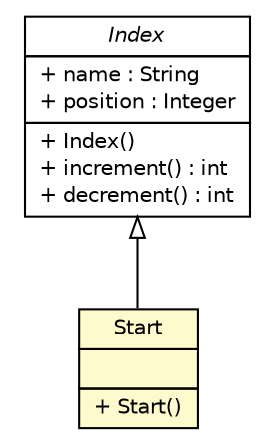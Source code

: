 #!/usr/local/bin/dot
#
# Class diagram 
# Generated by UMLGraph version R5_6 (http://www.umlgraph.org/)
#

digraph G {
	edge [fontname="Helvetica",fontsize=10,labelfontname="Helvetica",labelfontsize=10];
	node [fontname="Helvetica",fontsize=10,shape=plaintext];
	nodesep=0.25;
	ranksep=0.5;
	// sorcer.space.array.Index
	c474870 [label=<<table title="sorcer.space.array.Index" border="0" cellborder="1" cellspacing="0" cellpadding="2" port="p" href="./Index.html">
		<tr><td><table border="0" cellspacing="0" cellpadding="1">
<tr><td align="center" balign="center"><font face="Helvetica-Oblique"> Index </font></td></tr>
		</table></td></tr>
		<tr><td><table border="0" cellspacing="0" cellpadding="1">
<tr><td align="left" balign="left"> + name : String </td></tr>
<tr><td align="left" balign="left"> + position : Integer </td></tr>
		</table></td></tr>
		<tr><td><table border="0" cellspacing="0" cellpadding="1">
<tr><td align="left" balign="left"> + Index() </td></tr>
<tr><td align="left" balign="left"> + increment() : int </td></tr>
<tr><td align="left" balign="left"> + decrement() : int </td></tr>
		</table></td></tr>
		</table>>, URL="./Index.html", fontname="Helvetica", fontcolor="black", fontsize=10.0];
	// sorcer.space.array.Start
	c474873 [label=<<table title="sorcer.space.array.Start" border="0" cellborder="1" cellspacing="0" cellpadding="2" port="p" bgcolor="lemonChiffon" href="./Start.html">
		<tr><td><table border="0" cellspacing="0" cellpadding="1">
<tr><td align="center" balign="center"> Start </td></tr>
		</table></td></tr>
		<tr><td><table border="0" cellspacing="0" cellpadding="1">
<tr><td align="left" balign="left">  </td></tr>
		</table></td></tr>
		<tr><td><table border="0" cellspacing="0" cellpadding="1">
<tr><td align="left" balign="left"> + Start() </td></tr>
		</table></td></tr>
		</table>>, URL="./Start.html", fontname="Helvetica", fontcolor="black", fontsize=10.0];
	//sorcer.space.array.Start extends sorcer.space.array.Index
	c474870:p -> c474873:p [dir=back,arrowtail=empty];
}

